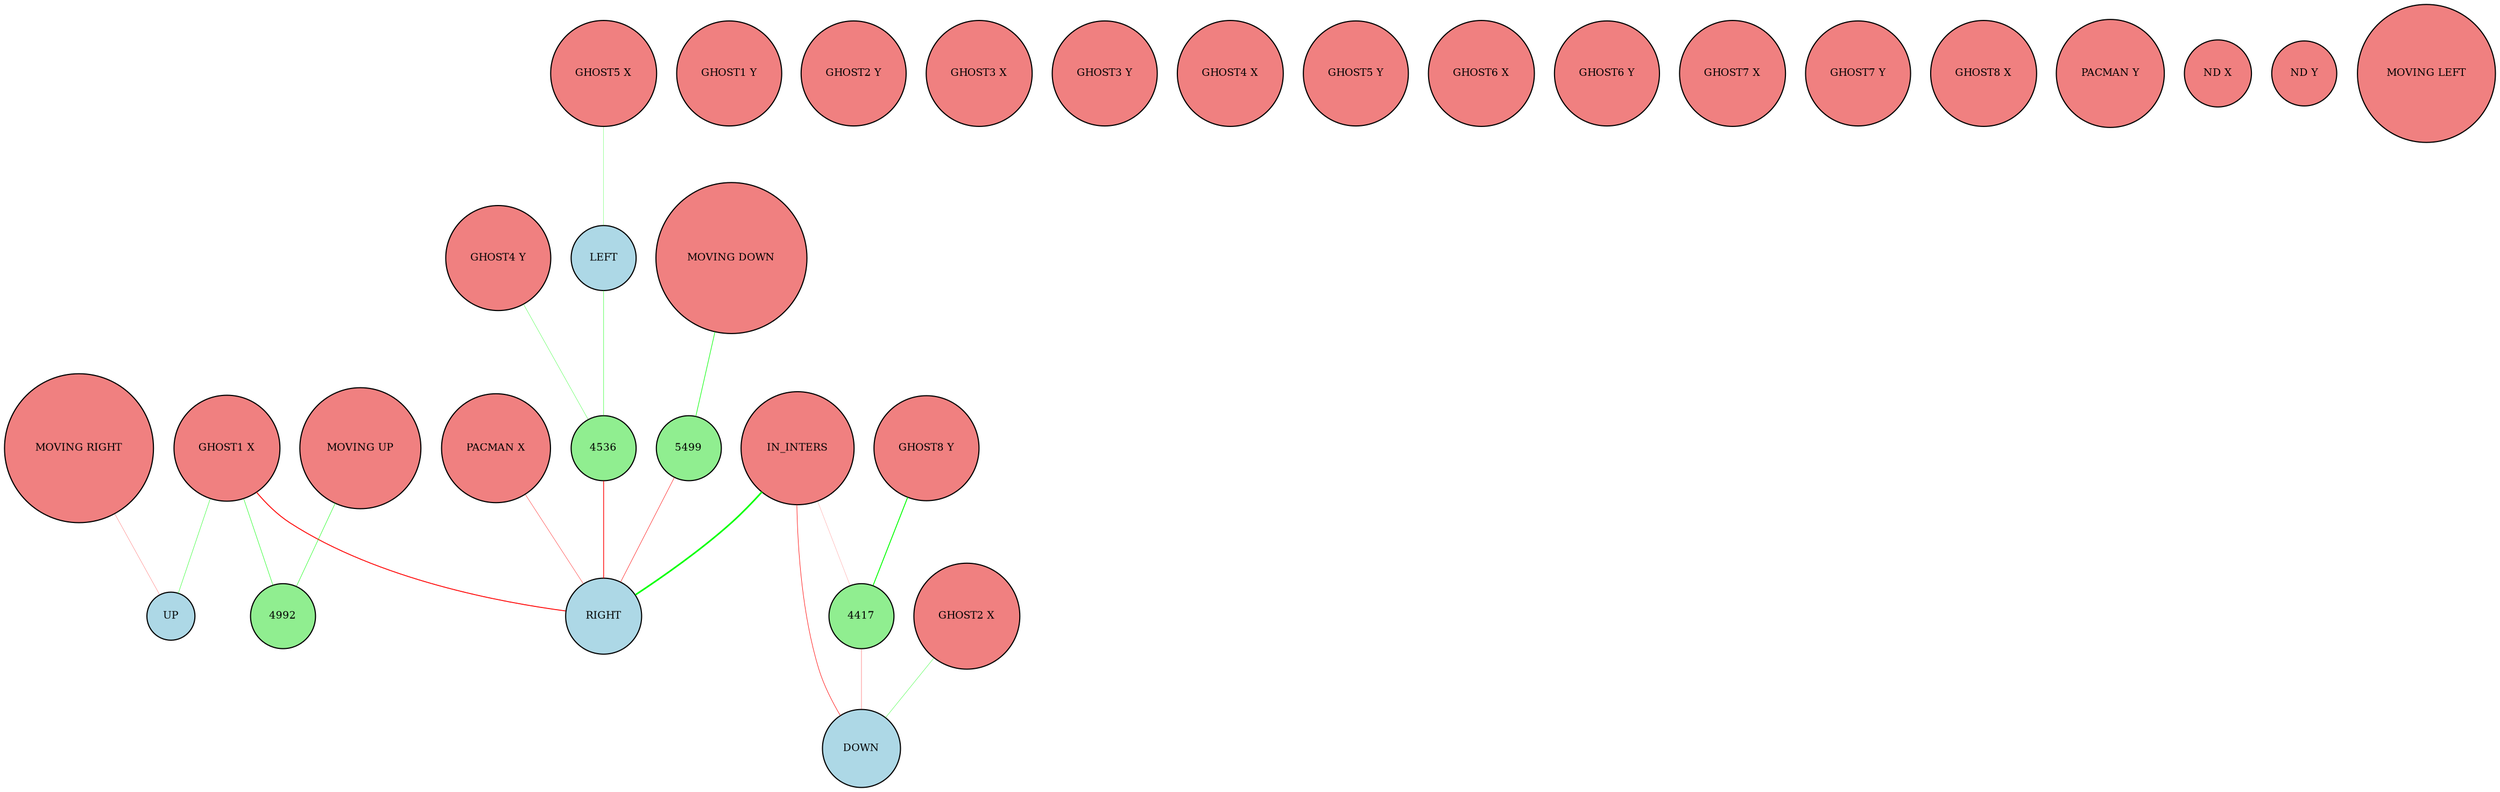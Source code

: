 digraph {
	node [bgcolor=black fontsize=9 height=0.2 shape=circle width=0.2]
	"GHOST1 X" [fillcolor=lightcoral shape=circle style=filled]
	"GHOST1 Y" [fillcolor=lightcoral shape=circle style=filled]
	"GHOST2 X" [fillcolor=lightcoral shape=circle style=filled]
	"GHOST2 Y" [fillcolor=lightcoral shape=circle style=filled]
	"GHOST3 X" [fillcolor=lightcoral shape=circle style=filled]
	"GHOST3 Y" [fillcolor=lightcoral shape=circle style=filled]
	"GHOST4 X" [fillcolor=lightcoral shape=circle style=filled]
	"GHOST4 Y" [fillcolor=lightcoral shape=circle style=filled]
	"GHOST5 X" [fillcolor=lightcoral shape=circle style=filled]
	"GHOST5 Y" [fillcolor=lightcoral shape=circle style=filled]
	"GHOST6 X" [fillcolor=lightcoral shape=circle style=filled]
	"GHOST6 Y" [fillcolor=lightcoral shape=circle style=filled]
	"GHOST7 X" [fillcolor=lightcoral shape=circle style=filled]
	"GHOST7 Y" [fillcolor=lightcoral shape=circle style=filled]
	"GHOST8 X" [fillcolor=lightcoral shape=circle style=filled]
	"GHOST8 Y" [fillcolor=lightcoral shape=circle style=filled]
	"PACMAN X" [fillcolor=lightcoral shape=circle style=filled]
	"PACMAN Y" [fillcolor=lightcoral shape=circle style=filled]
	"ND X" [fillcolor=lightcoral shape=circle style=filled]
	"ND Y" [fillcolor=lightcoral shape=circle style=filled]
	IN_INTERS [fillcolor=lightcoral shape=circle style=filled]
	"MOVING UP" [fillcolor=lightcoral shape=circle style=filled]
	"MOVING DOWN" [fillcolor=lightcoral shape=circle style=filled]
	"MOVING RIGHT" [fillcolor=lightcoral shape=circle style=filled]
	"MOVING LEFT" [fillcolor=lightcoral shape=circle style=filled]
	UP [fillcolor=lightblue style=filled]
	DOWN [fillcolor=lightblue style=filled]
	RIGHT [fillcolor=lightblue style=filled]
	LEFT [fillcolor=lightblue style=filled]
	4992 [fillcolor=lightgreen style=filled]
	4417 [fillcolor=lightgreen style=filled]
	4536 [fillcolor=lightgreen style=filled]
	5499 [fillcolor=lightgreen style=filled]
	IN_INTERS -> RIGHT [arrowhead=none color=green penwidth=1.4315884591648953 style=solid]
	"GHOST1 X" -> UP [arrowhead=none color=green penwidth=0.30959472339418037 style=solid]
	"MOVING RIGHT" -> UP [arrowhead=none color=red penwidth=0.1718167786497733 style=solid]
	"GHOST1 X" -> RIGHT [arrowhead=none color=red penwidth=0.7968253675102481 style=solid]
	"GHOST8 Y" -> 4417 [arrowhead=none color=green penwidth=0.7836738869499064 style=solid]
	4417 -> DOWN [arrowhead=none color=red penwidth=0.2192894497869461 style=solid]
	"GHOST2 X" -> DOWN [arrowhead=none color=green penwidth=0.25036908367882715 style=solid]
	"GHOST4 Y" -> 4536 [arrowhead=none color=green penwidth=0.23502862154675538 style=solid]
	4536 -> RIGHT [arrowhead=none color=red penwidth=0.6447049827775492 style=solid]
	IN_INTERS -> 4417 [arrowhead=none color=red penwidth=0.1158050285936645 style=solid]
	"GHOST5 X" -> LEFT [arrowhead=none color=green penwidth=0.18813214738771217 style=solid]
	"PACMAN X" -> RIGHT [arrowhead=none color=red penwidth=0.2739524554666492 style=solid]
	IN_INTERS -> DOWN [arrowhead=none color=red penwidth=0.4208733506507635 style=solid]
	"GHOST1 X" -> 4992 [arrowhead=none color=green penwidth=0.3588542635047103 style=solid]
	"MOVING UP" -> 4992 [arrowhead=none color=green penwidth=0.3586184446080952 style=solid]
	LEFT -> 4536 [arrowhead=none color=green penwidth=0.3109991246389985 style=solid]
	"MOVING DOWN" -> 5499 [arrowhead=none color=green penwidth=0.4970570472552288 style=solid]
	5499 -> RIGHT [arrowhead=none color=red penwidth=0.35912419474166546 style=solid]
}
